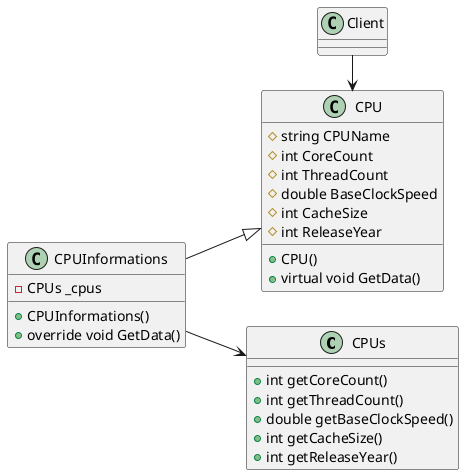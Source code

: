 @startuml scenario_uml
left to right direction

class CPUs{
    +int getCoreCount()
    +int getThreadCount()
    +double getBaseClockSpeed()
    +int getCacheSize()
    +int getReleaseYear()
}

class CPU{
    #string CPUName
    #int CoreCount
    #int ThreadCount
    #double BaseClockSpeed
    #int CacheSize
    #int ReleaseYear

    +CPU()
    +virtual void GetData()
}

class CPUInformations{
    -CPUs _cpus

    +CPUInformations()
    +override void GetData()
}

class Client{

}

CPUInformations --|> CPU
CPUInformations --> CPUs
Client -> CPU


@enduml